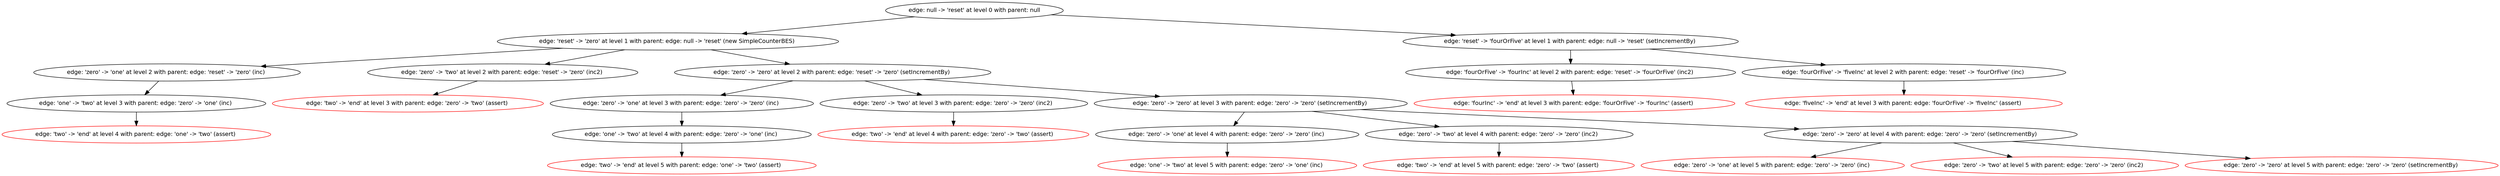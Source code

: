 digraph model {
  graph [ rankdir = "TB", ranksep="0.4", nodesep="0.2" ];
  node [ fontname = "Helvetica", fontsize="12.0", margin="0.07" ];
  edge [ fontname = "Helvetica", fontsize="12.0", margin="0.05" ];
  {
    node []
     "9" [label= "edge: 'one' -> 'two' at level 5 with parent: edge: 'zero' -> 'one' (inc) " color = "red"]
     "13" [label= "edge: 'one' -> 'two' at level 4 with parent: edge: 'zero' -> 'one' (inc) "]
     "18" [label= "edge: 'one' -> 'two' at level 3 with parent: edge: 'zero' -> 'one' (inc) "]
     "1" [label= "edge: 'reset' -> 'zero' at level 1 with parent: edge: null -> 'reset' (new SimpleCounterBES) "]
     "23" [label= "edge: 'fourOrFive' -> 'fourInc' at level 2 with parent: edge: 'reset' -> 'fourOrFive' (inc2) "]
     "6" [label= "edge: 'zero' -> 'one' at level 5 with parent: edge: 'zero' -> 'zero' (inc) " color = "red"]
     "8" [label= "edge: 'zero' -> 'one' at level 4 with parent: edge: 'zero' -> 'zero' (inc) "]
     "12" [label= "edge: 'zero' -> 'one' at level 3 with parent: edge: 'zero' -> 'zero' (inc) "]
     "17" [label= "edge: 'zero' -> 'one' at level 2 with parent: edge: 'reset' -> 'zero' (inc) "]
     "22" [label= "edge: 'reset' -> 'fourOrFive' at level 1 with parent: edge: null -> 'reset' (setIncrementBy) "]
     "0" [label= "edge: null -> 'reset' at level 0 with parent: null"]
     "7" [label= "edge: 'zero' -> 'two' at level 5 with parent: edge: 'zero' -> 'zero' (inc2) " color = "red"]
     "10" [label= "edge: 'zero' -> 'two' at level 4 with parent: edge: 'zero' -> 'zero' (inc2) "]
     "15" [label= "edge: 'zero' -> 'two' at level 3 with parent: edge: 'zero' -> 'zero' (inc2) "]
     "20" [label= "edge: 'zero' -> 'two' at level 2 with parent: edge: 'reset' -> 'zero' (inc2) "]
     "24" [label= "edge: 'fourInc' -> 'end' at level 3 with parent: edge: 'fourOrFive' -> 'fourInc' (assert) " color = "red"]
     "11" [label= "edge: 'two' -> 'end' at level 5 with parent: edge: 'zero' -> 'two' (assert) " color = "red"]
     "14" [label= "edge: 'two' -> 'end' at level 5 with parent: edge: 'one' -> 'two' (assert) " color = "red"]
     "16" [label= "edge: 'two' -> 'end' at level 4 with parent: edge: 'zero' -> 'two' (assert) " color = "red"]
     "19" [label= "edge: 'two' -> 'end' at level 4 with parent: edge: 'one' -> 'two' (assert) " color = "red"]
     "21" [label= "edge: 'two' -> 'end' at level 3 with parent: edge: 'zero' -> 'two' (assert) " color = "red"]
     "25" [label= "edge: 'fourOrFive' -> 'fiveInc' at level 2 with parent: edge: 'reset' -> 'fourOrFive' (inc) "]
     "26" [label= "edge: 'fiveInc' -> 'end' at level 3 with parent: edge: 'fourOrFive' -> 'fiveInc' (assert) " color = "red"]
     "2" [label= "edge: 'zero' -> 'zero' at level 2 with parent: edge: 'reset' -> 'zero' (setIncrementBy) "]
     "3" [label= "edge: 'zero' -> 'zero' at level 3 with parent: edge: 'zero' -> 'zero' (setIncrementBy) "]
     "4" [label= "edge: 'zero' -> 'zero' at level 4 with parent: edge: 'zero' -> 'zero' (setIncrementBy) "]
     "5" [label= "edge: 'zero' -> 'zero' at level 5 with parent: edge: 'zero' -> 'zero' (setIncrementBy) " color = "red"]
  }

  "13" -> "14";
  "18" -> "19";
  "1" -> "2";
  "1" -> "17";
  "1" -> "20";
  "23" -> "24";
  "8" -> "9";
  "12" -> "13";
  "17" -> "18";
  "22" -> "23";
  "22" -> "25";
  "0" -> "1";
  "0" -> "22";
  "10" -> "11";
  "15" -> "16";
  "20" -> "21";
  "25" -> "26";
  "2" -> "3";
  "2" -> "12";
  "2" -> "15";
  "3" -> "4";
  "3" -> "8";
  "3" -> "10";
  "4" -> "5";
  "4" -> "6";
  "4" -> "7";
}
